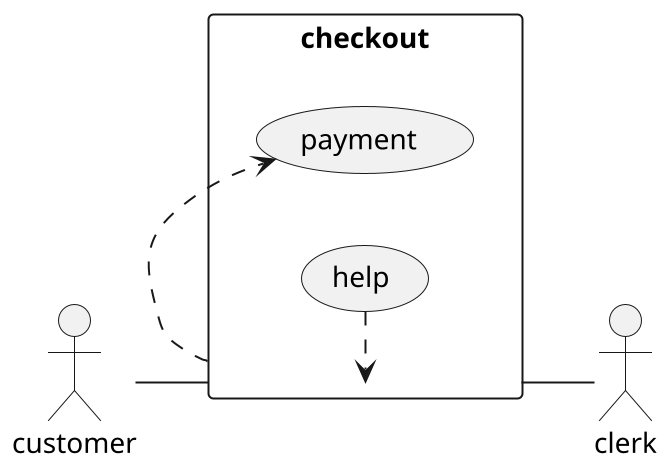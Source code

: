 @startuml
scale 2
left to right direction
skinparam package rect
actor customer
actor clerk
rectangle checkout{
    customer -- (checkout)
    (checkout).>(payment)
    (help).>(checkout)
    (checkout)--clerk
}
@enduml
